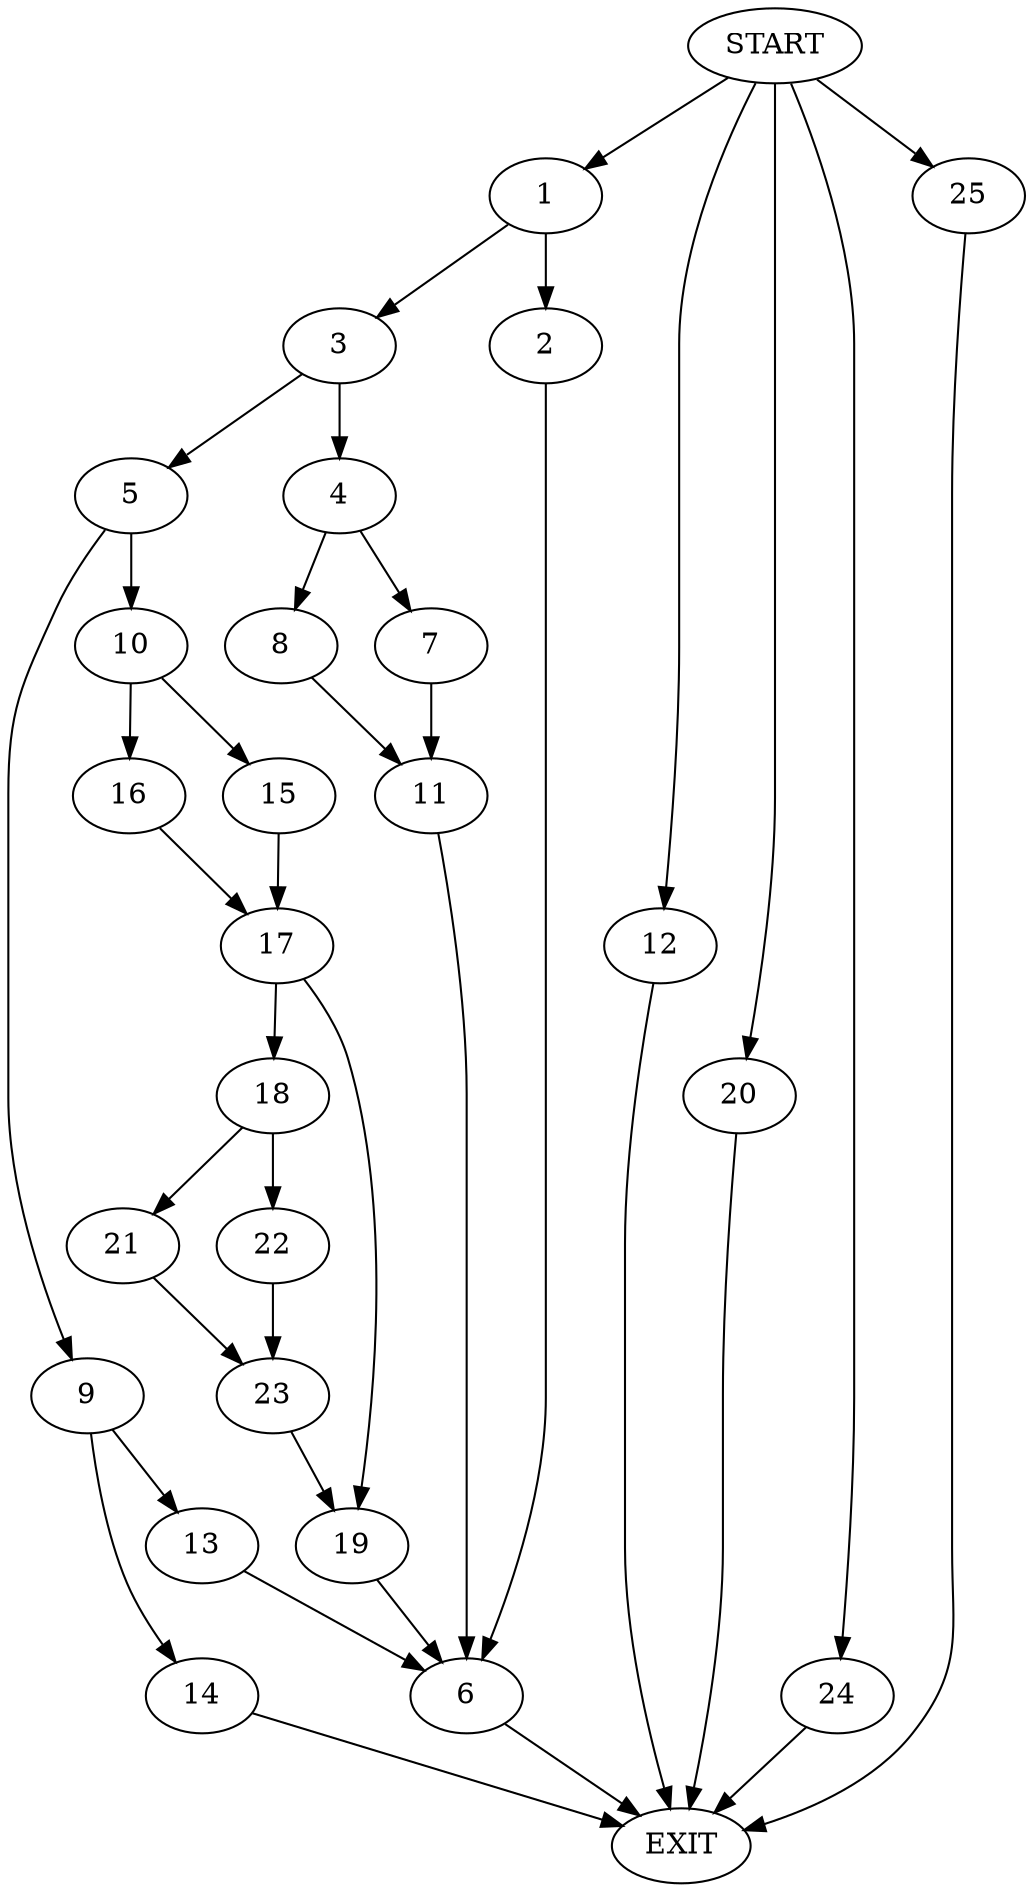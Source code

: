 digraph {
0 [label="START"]
26 [label="EXIT"]
0 -> 1
1 -> 2
1 -> 3
3 -> 4
3 -> 5
2 -> 6
6 -> 26
4 -> 7
4 -> 8
5 -> 9
5 -> 10
8 -> 11
7 -> 11
11 -> 6
0 -> 12
12 -> 26
9 -> 13
9 -> 14
10 -> 15
10 -> 16
16 -> 17
15 -> 17
17 -> 18
17 -> 19
0 -> 20
20 -> 26
19 -> 6
18 -> 21
18 -> 22
22 -> 23
21 -> 23
23 -> 19
13 -> 6
14 -> 26
0 -> 24
24 -> 26
0 -> 25
25 -> 26
}
